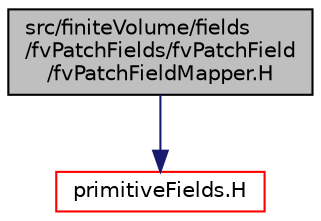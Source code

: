 digraph "src/finiteVolume/fields/fvPatchFields/fvPatchField/fvPatchFieldMapper.H"
{
  bgcolor="transparent";
  edge [fontname="Helvetica",fontsize="10",labelfontname="Helvetica",labelfontsize="10"];
  node [fontname="Helvetica",fontsize="10",shape=record];
  Node1 [label="src/finiteVolume/fields\l/fvPatchFields/fvPatchField\l/fvPatchFieldMapper.H",height=0.2,width=0.4,color="black", fillcolor="grey75", style="filled", fontcolor="black"];
  Node1 -> Node2 [color="midnightblue",fontsize="10",style="solid",fontname="Helvetica"];
  Node2 [label="primitiveFields.H",height=0.2,width=0.4,color="red",URL="$a08085.html",tooltip="Specialisations of Field<T> for scalar, vector and tensor. "];
}
